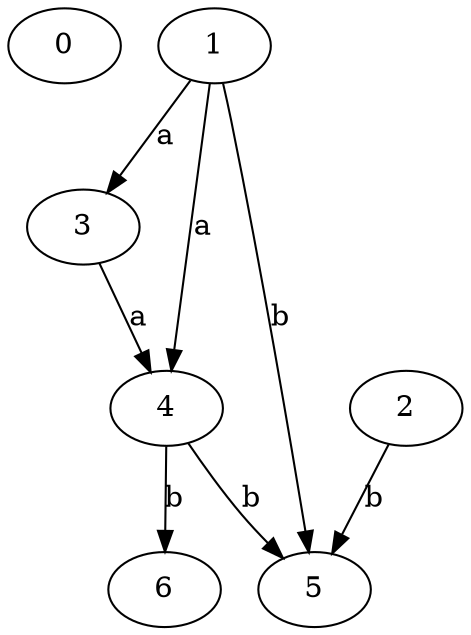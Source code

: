 strict digraph  {
0;
1;
2;
3;
4;
5;
6;
1 -> 3  [label=a];
1 -> 4  [label=a];
1 -> 5  [label=b];
2 -> 5  [label=b];
3 -> 4  [label=a];
4 -> 5  [label=b];
4 -> 6  [label=b];
}
